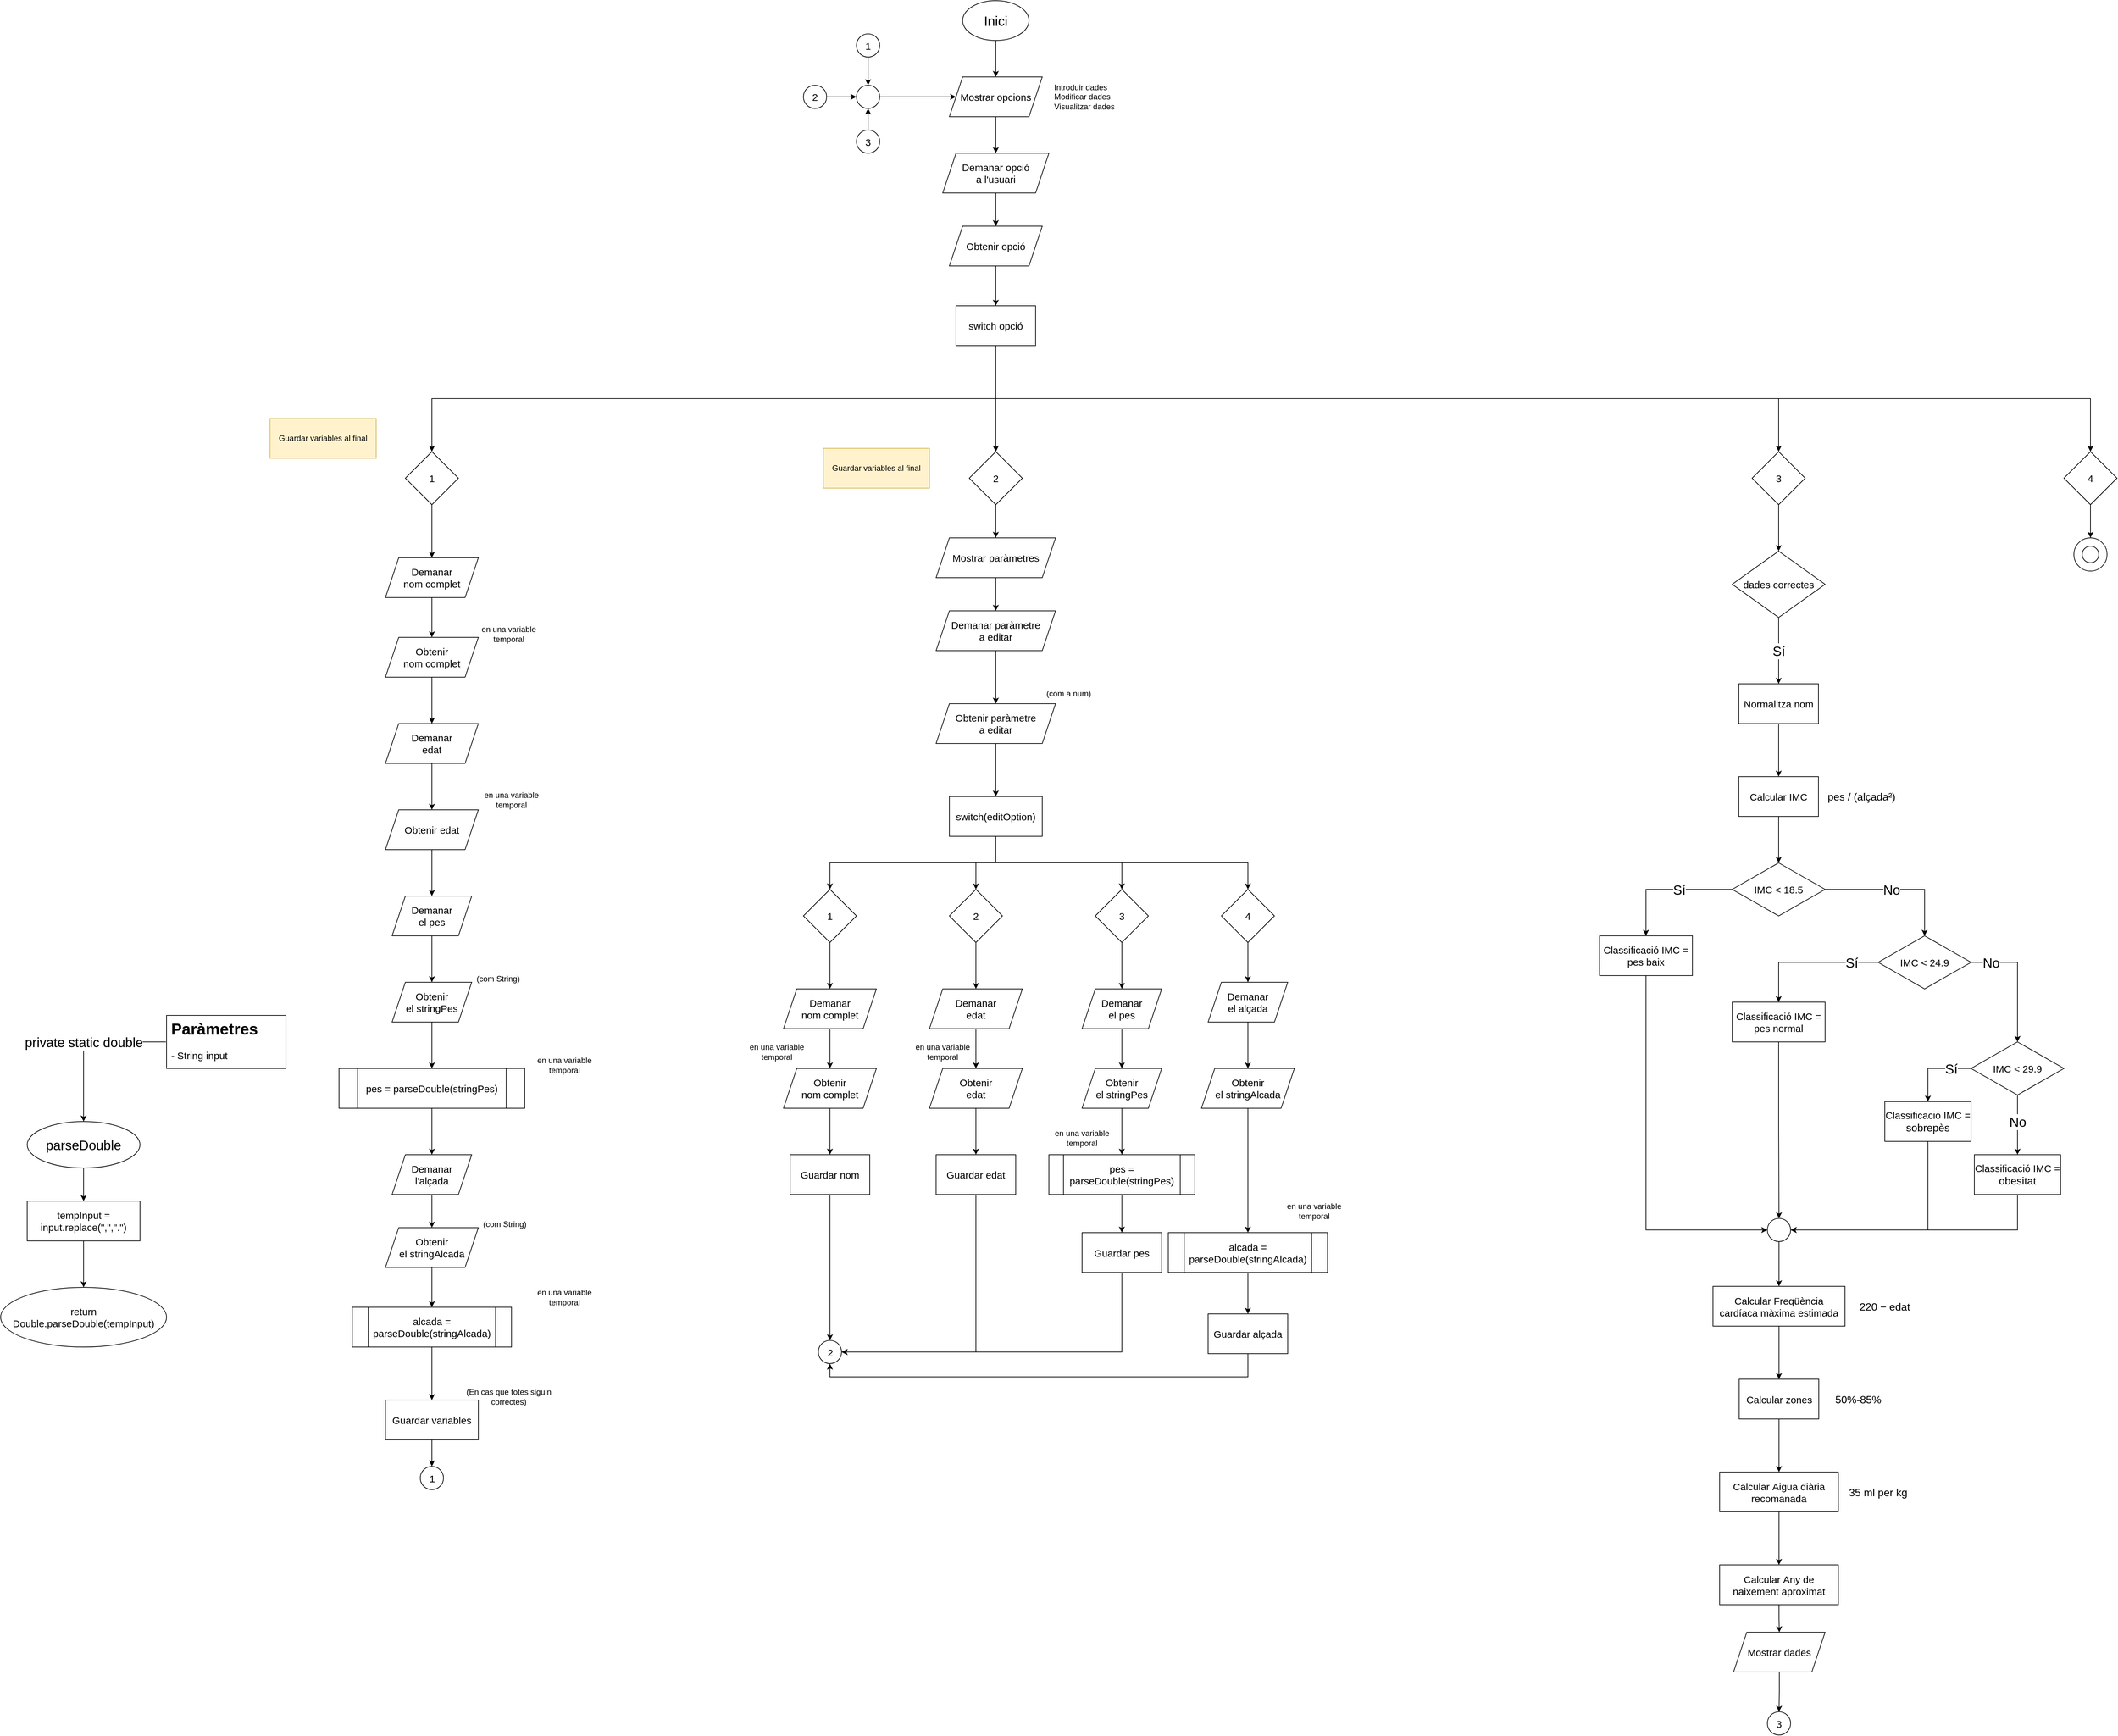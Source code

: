 <mxfile version="28.2.5">
  <diagram name="Página-1" id="ChGli0_ojCFByMeOI_W2">
    <mxGraphModel dx="3089" dy="963" grid="1" gridSize="10" guides="1" tooltips="1" connect="1" arrows="1" fold="1" page="1" pageScale="1" pageWidth="1700" pageHeight="4500" math="0" shadow="0">
      <root>
        <mxCell id="0" />
        <mxCell id="1" parent="0" />
        <mxCell id="CTtB_36OFH4qyZzRMZzt-2" value="Inici" style="ellipse;whiteSpace=wrap;html=1;fontSize=20;strokeColor=default;align=center;verticalAlign=middle;fontFamily=Helvetica;fontColor=default;fillColor=default;rotatable=0;" parent="1" vertex="1">
          <mxGeometry x="800" y="40" width="100" height="60" as="geometry" />
        </mxCell>
        <mxCell id="CTtB_36OFH4qyZzRMZzt-9" style="edgeStyle=orthogonalEdgeStyle;rounded=0;orthogonalLoop=1;jettySize=auto;html=1;entryX=0.5;entryY=0;entryDx=0;entryDy=0;exitX=0.5;exitY=1;exitDx=0;exitDy=0;" parent="1" source="CTtB_36OFH4qyZzRMZzt-2" target="CTtB_36OFH4qyZzRMZzt-85" edge="1">
          <mxGeometry relative="1" as="geometry">
            <mxPoint x="856" y="160" as="targetPoint" />
            <mxPoint x="856" y="100" as="sourcePoint" />
          </mxGeometry>
        </mxCell>
        <mxCell id="CTtB_36OFH4qyZzRMZzt-10" value="&lt;div&gt;Introduir dades&lt;/div&gt;&lt;div&gt;Modificar dades&lt;/div&gt;&lt;div&gt;Visualitzar dades&lt;/div&gt;" style="text;html=1;align=left;verticalAlign=middle;whiteSpace=wrap;rounded=0;" parent="1" vertex="1">
          <mxGeometry x="936" y="170" width="110" height="30" as="geometry" />
        </mxCell>
        <mxCell id="J5M4QTvm8bgTl44gqnY9-4" value="" style="edgeStyle=orthogonalEdgeStyle;rounded=0;orthogonalLoop=1;jettySize=auto;html=1;" edge="1" parent="1" source="CTtB_36OFH4qyZzRMZzt-13" target="CTtB_36OFH4qyZzRMZzt-72">
          <mxGeometry relative="1" as="geometry" />
        </mxCell>
        <mxCell id="CTtB_36OFH4qyZzRMZzt-13" value="Obtenir opció" style="shape=parallelogram;perimeter=parallelogramPerimeter;whiteSpace=wrap;html=1;fixedSize=1;fontSize=15;strokeColor=default;align=center;verticalAlign=middle;fontFamily=Helvetica;fontColor=default;fillColor=default;rotatable=0;" parent="1" vertex="1">
          <mxGeometry x="780" y="380" width="140" height="60" as="geometry" />
        </mxCell>
        <mxCell id="CTtB_36OFH4qyZzRMZzt-14" style="edgeStyle=orthogonalEdgeStyle;rounded=0;orthogonalLoop=1;jettySize=auto;html=1;entryX=0.5;entryY=0;entryDx=0;entryDy=0;exitX=0.5;exitY=1;exitDx=0;exitDy=0;" parent="1" source="CTtB_36OFH4qyZzRMZzt-84" target="CTtB_36OFH4qyZzRMZzt-13" edge="1">
          <mxGeometry relative="1" as="geometry">
            <mxPoint x="856" y="440" as="sourcePoint" />
          </mxGeometry>
        </mxCell>
        <mxCell id="CTtB_36OFH4qyZzRMZzt-78" style="edgeStyle=orthogonalEdgeStyle;rounded=0;orthogonalLoop=1;jettySize=auto;html=1;entryX=0.5;entryY=0;entryDx=0;entryDy=0;exitX=0.5;exitY=1;exitDx=0;exitDy=0;" parent="1" source="CTtB_36OFH4qyZzRMZzt-72" target="CTtB_36OFH4qyZzRMZzt-75" edge="1">
          <mxGeometry relative="1" as="geometry" />
        </mxCell>
        <mxCell id="CTtB_36OFH4qyZzRMZzt-79" style="edgeStyle=orthogonalEdgeStyle;rounded=0;orthogonalLoop=1;jettySize=auto;html=1;entryX=0.5;entryY=0;entryDx=0;entryDy=0;" parent="1" source="CTtB_36OFH4qyZzRMZzt-72" target="CTtB_36OFH4qyZzRMZzt-76" edge="1">
          <mxGeometry relative="1" as="geometry" />
        </mxCell>
        <mxCell id="CTtB_36OFH4qyZzRMZzt-80" style="edgeStyle=orthogonalEdgeStyle;rounded=0;orthogonalLoop=1;jettySize=auto;html=1;entryX=0.5;entryY=0;entryDx=0;entryDy=0;exitX=0.5;exitY=1;exitDx=0;exitDy=0;" parent="1" source="CTtB_36OFH4qyZzRMZzt-72" target="CTtB_36OFH4qyZzRMZzt-77" edge="1">
          <mxGeometry relative="1" as="geometry" />
        </mxCell>
        <mxCell id="J5M4QTvm8bgTl44gqnY9-166" style="edgeStyle=orthogonalEdgeStyle;rounded=0;orthogonalLoop=1;jettySize=auto;html=1;entryX=0.5;entryY=0;entryDx=0;entryDy=0;exitX=0.5;exitY=1;exitDx=0;exitDy=0;" edge="1" parent="1" source="CTtB_36OFH4qyZzRMZzt-72" target="J5M4QTvm8bgTl44gqnY9-165">
          <mxGeometry relative="1" as="geometry" />
        </mxCell>
        <mxCell id="CTtB_36OFH4qyZzRMZzt-72" value="switch opció" style="rounded=0;whiteSpace=wrap;html=1;fontSize=15;strokeColor=default;align=center;verticalAlign=middle;fontFamily=Helvetica;fontColor=default;fillColor=default;rotatable=0;" parent="1" vertex="1">
          <mxGeometry x="790" y="500" width="120" height="60" as="geometry" />
        </mxCell>
        <mxCell id="CTtB_36OFH4qyZzRMZzt-88" style="edgeStyle=orthogonalEdgeStyle;rounded=0;orthogonalLoop=1;jettySize=auto;html=1;entryX=0.5;entryY=0;entryDx=0;entryDy=0;" parent="1" source="CTtB_36OFH4qyZzRMZzt-75" target="CTtB_36OFH4qyZzRMZzt-86" edge="1">
          <mxGeometry relative="1" as="geometry" />
        </mxCell>
        <mxCell id="CTtB_36OFH4qyZzRMZzt-75" value="1" style="rhombus;whiteSpace=wrap;html=1;fontSize=15;strokeColor=default;align=center;verticalAlign=middle;fontFamily=Helvetica;fontColor=default;fillColor=default;rotatable=0;treeMoving=1;" parent="1" vertex="1">
          <mxGeometry x="-40" y="720" width="80" height="80" as="geometry" />
        </mxCell>
        <mxCell id="J5M4QTvm8bgTl44gqnY9-110" value="" style="edgeStyle=orthogonalEdgeStyle;rounded=0;orthogonalLoop=1;jettySize=auto;html=1;" edge="1" parent="1" source="CTtB_36OFH4qyZzRMZzt-77" target="J5M4QTvm8bgTl44gqnY9-109">
          <mxGeometry relative="1" as="geometry" />
        </mxCell>
        <mxCell id="CTtB_36OFH4qyZzRMZzt-77" value="3" style="rhombus;whiteSpace=wrap;html=1;fontSize=15;strokeColor=default;align=center;verticalAlign=middle;fontFamily=Helvetica;fontColor=default;fillColor=default;rotatable=0;" parent="1" vertex="1">
          <mxGeometry x="1990" y="720" width="80" height="80" as="geometry" />
        </mxCell>
        <mxCell id="CTtB_36OFH4qyZzRMZzt-84" value="Demanar opció&lt;div&gt;a l&#39;usuari&lt;/div&gt;" style="shape=parallelogram;perimeter=parallelogramPerimeter;whiteSpace=wrap;html=1;fixedSize=1;fontSize=15;strokeColor=default;align=center;verticalAlign=middle;fontFamily=Helvetica;fontColor=default;fillColor=default;rotatable=0;" parent="1" vertex="1">
          <mxGeometry x="770" y="270" width="160" height="60" as="geometry" />
        </mxCell>
        <mxCell id="J5M4QTvm8bgTl44gqnY9-2" value="" style="edgeStyle=orthogonalEdgeStyle;rounded=0;orthogonalLoop=1;jettySize=auto;html=1;" edge="1" parent="1" source="CTtB_36OFH4qyZzRMZzt-85" target="CTtB_36OFH4qyZzRMZzt-84">
          <mxGeometry relative="1" as="geometry" />
        </mxCell>
        <mxCell id="CTtB_36OFH4qyZzRMZzt-85" value="Mostrar opcions" style="shape=parallelogram;perimeter=parallelogramPerimeter;whiteSpace=wrap;html=1;fixedSize=1;fontSize=15;strokeColor=default;align=center;verticalAlign=middle;fontFamily=Helvetica;fontColor=default;fillColor=default;rotatable=0;" parent="1" vertex="1">
          <mxGeometry x="780" y="155" width="140" height="60" as="geometry" />
        </mxCell>
        <mxCell id="CTtB_36OFH4qyZzRMZzt-89" style="edgeStyle=orthogonalEdgeStyle;rounded=0;orthogonalLoop=1;jettySize=auto;html=1;entryX=0.5;entryY=0;entryDx=0;entryDy=0;" parent="1" source="CTtB_36OFH4qyZzRMZzt-86" target="CTtB_36OFH4qyZzRMZzt-87" edge="1">
          <mxGeometry relative="1" as="geometry" />
        </mxCell>
        <mxCell id="CTtB_36OFH4qyZzRMZzt-86" value="Demanar&lt;div&gt;nom complet&lt;/div&gt;" style="shape=parallelogram;perimeter=parallelogramPerimeter;whiteSpace=wrap;html=1;fixedSize=1;fontSize=15;strokeColor=default;align=center;verticalAlign=middle;fontFamily=Helvetica;fontColor=default;fillColor=default;rotatable=0;" parent="1" vertex="1">
          <mxGeometry x="-70" y="880" width="140" height="60" as="geometry" />
        </mxCell>
        <mxCell id="J5M4QTvm8bgTl44gqnY9-5" value="" style="edgeStyle=orthogonalEdgeStyle;rounded=0;orthogonalLoop=1;jettySize=auto;html=1;" edge="1" parent="1" source="CTtB_36OFH4qyZzRMZzt-87" target="ESJXsWn5YtXmMdmKh7XH-7">
          <mxGeometry relative="1" as="geometry" />
        </mxCell>
        <mxCell id="CTtB_36OFH4qyZzRMZzt-87" value="Obtenir&lt;div&gt;nom complet&lt;/div&gt;" style="shape=parallelogram;perimeter=parallelogramPerimeter;whiteSpace=wrap;html=1;fixedSize=1;fontSize=15;strokeColor=default;align=center;verticalAlign=middle;fontFamily=Helvetica;fontColor=default;fillColor=default;rotatable=0;" parent="1" vertex="1">
          <mxGeometry x="-70" y="1000" width="140" height="60" as="geometry" />
        </mxCell>
        <mxCell id="CTtB_36OFH4qyZzRMZzt-90" value="en una variable temporal" style="text;html=1;align=center;verticalAlign=middle;whiteSpace=wrap;rounded=0;" parent="1" vertex="1">
          <mxGeometry x="66" y="980" width="100" height="30" as="geometry" />
        </mxCell>
        <mxCell id="J5M4QTvm8bgTl44gqnY9-6" value="" style="edgeStyle=orthogonalEdgeStyle;rounded=0;orthogonalLoop=1;jettySize=auto;html=1;" edge="1" parent="1" source="ESJXsWn5YtXmMdmKh7XH-7" target="ESJXsWn5YtXmMdmKh7XH-14">
          <mxGeometry relative="1" as="geometry" />
        </mxCell>
        <mxCell id="ESJXsWn5YtXmMdmKh7XH-7" value="Demanar&lt;div&gt;edat&lt;/div&gt;" style="shape=parallelogram;perimeter=parallelogramPerimeter;whiteSpace=wrap;html=1;fixedSize=1;fontSize=15;strokeColor=default;align=center;verticalAlign=middle;fontFamily=Helvetica;fontColor=default;fillColor=default;rotatable=0;" parent="1" vertex="1">
          <mxGeometry x="-70" y="1130" width="140" height="60" as="geometry" />
        </mxCell>
        <mxCell id="J5M4QTvm8bgTl44gqnY9-7" value="" style="edgeStyle=orthogonalEdgeStyle;rounded=0;orthogonalLoop=1;jettySize=auto;html=1;" edge="1" parent="1" source="ESJXsWn5YtXmMdmKh7XH-14" target="ESJXsWn5YtXmMdmKh7XH-62">
          <mxGeometry relative="1" as="geometry" />
        </mxCell>
        <mxCell id="ESJXsWn5YtXmMdmKh7XH-14" value="Obtenir&amp;nbsp;&lt;span style=&quot;background-color: transparent; color: light-dark(rgb(0, 0, 0), rgb(255, 255, 255));&quot;&gt;edat&lt;/span&gt;" style="shape=parallelogram;perimeter=parallelogramPerimeter;whiteSpace=wrap;html=1;fixedSize=1;fontSize=15;strokeColor=default;align=center;verticalAlign=middle;fontFamily=Helvetica;fontColor=default;fillColor=default;rotatable=0;" parent="1" vertex="1">
          <mxGeometry x="-70" y="1260" width="140" height="60" as="geometry" />
        </mxCell>
        <mxCell id="ESJXsWn5YtXmMdmKh7XH-18" value="en una variable temporal" style="text;html=1;align=center;verticalAlign=middle;whiteSpace=wrap;rounded=0;" parent="1" vertex="1">
          <mxGeometry x="70" y="1230" width="100" height="30" as="geometry" />
        </mxCell>
        <mxCell id="ESJXsWn5YtXmMdmKh7XH-65" style="edgeStyle=orthogonalEdgeStyle;rounded=0;orthogonalLoop=1;jettySize=auto;html=1;entryX=0.5;entryY=0;entryDx=0;entryDy=0;" parent="1" source="ESJXsWn5YtXmMdmKh7XH-62" target="ESJXsWn5YtXmMdmKh7XH-64" edge="1">
          <mxGeometry relative="1" as="geometry" />
        </mxCell>
        <mxCell id="ESJXsWn5YtXmMdmKh7XH-62" value="Demanar&lt;div&gt;el pes&lt;/div&gt;" style="shape=parallelogram;perimeter=parallelogramPerimeter;whiteSpace=wrap;html=1;fixedSize=1;fontSize=15;strokeColor=default;align=center;verticalAlign=middle;fontFamily=Helvetica;fontColor=default;fillColor=default;rotatable=0;" parent="1" vertex="1">
          <mxGeometry x="-60" y="1390" width="120" height="60" as="geometry" />
        </mxCell>
        <mxCell id="J5M4QTvm8bgTl44gqnY9-8" style="edgeStyle=orthogonalEdgeStyle;rounded=0;orthogonalLoop=1;jettySize=auto;html=1;entryX=0.5;entryY=0;entryDx=0;entryDy=0;" edge="1" parent="1" source="ESJXsWn5YtXmMdmKh7XH-64" target="JuzwmM8ZdUr0N1HtxQo--14">
          <mxGeometry relative="1" as="geometry" />
        </mxCell>
        <mxCell id="ESJXsWn5YtXmMdmKh7XH-64" value="Obtenir&lt;div&gt;el stringPes&lt;/div&gt;" style="shape=parallelogram;perimeter=parallelogramPerimeter;whiteSpace=wrap;html=1;fixedSize=1;fontSize=15;strokeColor=default;align=center;verticalAlign=middle;fontFamily=Helvetica;fontColor=default;fillColor=default;rotatable=0;" parent="1" vertex="1">
          <mxGeometry x="-60" y="1520" width="120" height="60" as="geometry" />
        </mxCell>
        <mxCell id="JuzwmM8ZdUr0N1HtxQo--6" value="" style="edgeStyle=orthogonalEdgeStyle;rounded=0;orthogonalLoop=1;jettySize=auto;html=1;" parent="1" source="JuzwmM8ZdUr0N1HtxQo--1" target="JuzwmM8ZdUr0N1HtxQo--5" edge="1">
          <mxGeometry relative="1" as="geometry" />
        </mxCell>
        <mxCell id="JuzwmM8ZdUr0N1HtxQo--1" value="parseDouble" style="ellipse;whiteSpace=wrap;html=1;fontSize=20;strokeColor=default;align=center;verticalAlign=middle;fontFamily=Helvetica;fontColor=default;fillColor=default;rotatable=0;" parent="1" vertex="1">
          <mxGeometry x="-610" y="1730" width="170" height="70" as="geometry" />
        </mxCell>
        <mxCell id="JuzwmM8ZdUr0N1HtxQo--3" style="edgeStyle=orthogonalEdgeStyle;rounded=0;orthogonalLoop=1;jettySize=auto;html=1;exitX=0;exitY=0.5;exitDx=0;exitDy=0;entryX=0.5;entryY=0;entryDx=0;entryDy=0;" parent="1" source="JuzwmM8ZdUr0N1HtxQo--2" target="JuzwmM8ZdUr0N1HtxQo--1" edge="1">
          <mxGeometry relative="1" as="geometry" />
        </mxCell>
        <mxCell id="JuzwmM8ZdUr0N1HtxQo--4" value="&lt;font style=&quot;font-size: 20px;&quot;&gt;private static double&lt;/font&gt;" style="edgeLabel;html=1;align=center;verticalAlign=middle;resizable=0;points=[];fontSize=15;" parent="JuzwmM8ZdUr0N1HtxQo--3" vertex="1" connectable="0">
          <mxGeometry x="0.06" y="-5" relative="1" as="geometry">
            <mxPoint x="5" y="-6" as="offset" />
          </mxGeometry>
        </mxCell>
        <mxCell id="JuzwmM8ZdUr0N1HtxQo--2" value="&lt;h1 style=&quot;margin-top: 0px;&quot;&gt;Paràmetres&lt;/h1&gt;&lt;p&gt;&lt;font style=&quot;font-size: 15px;&quot;&gt;- String input&lt;/font&gt;&lt;/p&gt;" style="text;html=1;whiteSpace=wrap;overflow=hidden;rounded=0;strokeColor=default;perimeterSpacing=1;connectable=1;allowArrows=0;rotatable=0;spacingLeft=5;treeFolding=0;treeMoving=1;" parent="1" vertex="1">
          <mxGeometry x="-400" y="1570" width="180" height="80" as="geometry" />
        </mxCell>
        <mxCell id="JuzwmM8ZdUr0N1HtxQo--9" style="edgeStyle=orthogonalEdgeStyle;rounded=0;orthogonalLoop=1;jettySize=auto;html=1;entryX=0.5;entryY=0;entryDx=0;entryDy=0;" parent="1" source="JuzwmM8ZdUr0N1HtxQo--5" target="JuzwmM8ZdUr0N1HtxQo--7" edge="1">
          <mxGeometry relative="1" as="geometry" />
        </mxCell>
        <mxCell id="JuzwmM8ZdUr0N1HtxQo--5" value="tempInput =&lt;div&gt;input.replace(&quot;,&quot;,&quot;.&quot;)&lt;/div&gt;" style="whiteSpace=wrap;html=1;fontSize=15;" parent="1" vertex="1">
          <mxGeometry x="-610" y="1850" width="170" height="60" as="geometry" />
        </mxCell>
        <mxCell id="JuzwmM8ZdUr0N1HtxQo--7" value="return&lt;br&gt;Double.parseDouble(tempInput)" style="ellipse;whiteSpace=wrap;html=1;fontSize=15;strokeColor=default;align=center;verticalAlign=middle;fontFamily=Helvetica;fontColor=default;fillColor=default;rotatable=0;" parent="1" vertex="1">
          <mxGeometry x="-650" y="1980" width="250" height="90" as="geometry" />
        </mxCell>
        <mxCell id="J5M4QTvm8bgTl44gqnY9-13" value="" style="edgeStyle=orthogonalEdgeStyle;rounded=0;orthogonalLoop=1;jettySize=auto;html=1;" edge="1" parent="1" source="JuzwmM8ZdUr0N1HtxQo--14" target="J5M4QTvm8bgTl44gqnY9-12">
          <mxGeometry relative="1" as="geometry" />
        </mxCell>
        <mxCell id="JuzwmM8ZdUr0N1HtxQo--14" value="pes = parseDouble(stringPes)" style="shape=process;whiteSpace=wrap;html=1;backgroundOutline=1;fontSize=15;strokeColor=default;align=center;verticalAlign=middle;fontFamily=Helvetica;fontColor=default;fillColor=default;rotatable=0;" parent="1" vertex="1">
          <mxGeometry x="-140" y="1650" width="280" height="60" as="geometry" />
        </mxCell>
        <mxCell id="JuzwmM8ZdUr0N1HtxQo--15" value="(com String)" style="text;html=1;align=center;verticalAlign=middle;whiteSpace=wrap;rounded=0;" parent="1" vertex="1">
          <mxGeometry x="50" y="1500" width="100" height="30" as="geometry" />
        </mxCell>
        <mxCell id="GkUANm5dVDNVnJQRdYjJ-4" value="Guardar variables al final" style="text;html=1;align=center;verticalAlign=middle;whiteSpace=wrap;rounded=0;fillColor=#fff2cc;strokeColor=#d6b656;" parent="1" vertex="1">
          <mxGeometry x="-244" y="670" width="160" height="60" as="geometry" />
        </mxCell>
        <mxCell id="J5M4QTvm8bgTl44gqnY9-9" value="en una variable temporal" style="text;html=1;align=center;verticalAlign=middle;whiteSpace=wrap;rounded=0;" vertex="1" parent="1">
          <mxGeometry x="150" y="1630" width="100" height="30" as="geometry" />
        </mxCell>
        <mxCell id="J5M4QTvm8bgTl44gqnY9-11" value="" style="edgeStyle=orthogonalEdgeStyle;rounded=0;orthogonalLoop=1;jettySize=auto;html=1;entryX=0.5;entryY=0;entryDx=0;entryDy=0;exitX=0.5;exitY=1;exitDx=0;exitDy=0;" edge="1" parent="1" source="CTtB_36OFH4qyZzRMZzt-72" target="CTtB_36OFH4qyZzRMZzt-76">
          <mxGeometry relative="1" as="geometry">
            <mxPoint x="856" y="560" as="sourcePoint" />
            <mxPoint x="2556" y="1630" as="targetPoint" />
          </mxGeometry>
        </mxCell>
        <mxCell id="J5M4QTvm8bgTl44gqnY9-33" value="" style="edgeStyle=orthogonalEdgeStyle;rounded=0;orthogonalLoop=1;jettySize=auto;html=1;" edge="1" parent="1" source="CTtB_36OFH4qyZzRMZzt-76" target="J5M4QTvm8bgTl44gqnY9-32">
          <mxGeometry relative="1" as="geometry" />
        </mxCell>
        <mxCell id="CTtB_36OFH4qyZzRMZzt-76" value="2" style="rhombus;whiteSpace=wrap;html=1;fontSize=15;strokeColor=default;align=center;verticalAlign=middle;fontFamily=Helvetica;fontColor=default;fillColor=default;rotatable=0;" parent="1" vertex="1">
          <mxGeometry x="810" y="720" width="80" height="80" as="geometry" />
        </mxCell>
        <mxCell id="J5M4QTvm8bgTl44gqnY9-15" value="" style="edgeStyle=orthogonalEdgeStyle;rounded=0;orthogonalLoop=1;jettySize=auto;html=1;" edge="1" parent="1" source="J5M4QTvm8bgTl44gqnY9-12" target="J5M4QTvm8bgTl44gqnY9-14">
          <mxGeometry relative="1" as="geometry" />
        </mxCell>
        <mxCell id="J5M4QTvm8bgTl44gqnY9-12" value="Demanar&lt;div&gt;l&#39;alçada&lt;/div&gt;" style="shape=parallelogram;perimeter=parallelogramPerimeter;whiteSpace=wrap;html=1;fixedSize=1;fontSize=15;strokeColor=default;align=center;verticalAlign=middle;fontFamily=Helvetica;fontColor=default;fillColor=default;rotatable=0;" vertex="1" parent="1">
          <mxGeometry x="-60" y="1780" width="120" height="60" as="geometry" />
        </mxCell>
        <mxCell id="J5M4QTvm8bgTl44gqnY9-18" style="edgeStyle=orthogonalEdgeStyle;rounded=0;orthogonalLoop=1;jettySize=auto;html=1;entryX=0.5;entryY=0;entryDx=0;entryDy=0;" edge="1" parent="1" source="J5M4QTvm8bgTl44gqnY9-14" target="J5M4QTvm8bgTl44gqnY9-17">
          <mxGeometry relative="1" as="geometry" />
        </mxCell>
        <mxCell id="J5M4QTvm8bgTl44gqnY9-14" value="Obtenir&lt;div&gt;el stringAlcada&lt;/div&gt;" style="shape=parallelogram;perimeter=parallelogramPerimeter;whiteSpace=wrap;html=1;fixedSize=1;fontSize=15;strokeColor=default;align=center;verticalAlign=middle;fontFamily=Helvetica;fontColor=default;fillColor=default;rotatable=0;" vertex="1" parent="1">
          <mxGeometry x="-70" y="1890" width="140" height="60" as="geometry" />
        </mxCell>
        <mxCell id="J5M4QTvm8bgTl44gqnY9-16" value="(com String)" style="text;html=1;align=center;verticalAlign=middle;whiteSpace=wrap;rounded=0;" vertex="1" parent="1">
          <mxGeometry x="60" y="1870" width="100" height="30" as="geometry" />
        </mxCell>
        <mxCell id="J5M4QTvm8bgTl44gqnY9-21" value="" style="edgeStyle=orthogonalEdgeStyle;rounded=0;orthogonalLoop=1;jettySize=auto;html=1;" edge="1" parent="1" source="J5M4QTvm8bgTl44gqnY9-17" target="J5M4QTvm8bgTl44gqnY9-20">
          <mxGeometry relative="1" as="geometry" />
        </mxCell>
        <mxCell id="J5M4QTvm8bgTl44gqnY9-17" value="alcada = parseDouble(stringAlcada)" style="shape=process;whiteSpace=wrap;html=1;backgroundOutline=1;fontSize=15;strokeColor=default;align=center;verticalAlign=middle;fontFamily=Helvetica;fontColor=default;fillColor=default;rotatable=0;" vertex="1" parent="1">
          <mxGeometry x="-120" y="2010" width="240" height="60" as="geometry" />
        </mxCell>
        <mxCell id="J5M4QTvm8bgTl44gqnY9-19" value="en una variable temporal" style="text;html=1;align=center;verticalAlign=middle;whiteSpace=wrap;rounded=0;" vertex="1" parent="1">
          <mxGeometry x="150" y="1980" width="100" height="30" as="geometry" />
        </mxCell>
        <mxCell id="J5M4QTvm8bgTl44gqnY9-24" style="edgeStyle=orthogonalEdgeStyle;rounded=0;orthogonalLoop=1;jettySize=auto;html=1;entryX=0.5;entryY=0;entryDx=0;entryDy=0;" edge="1" parent="1" source="J5M4QTvm8bgTl44gqnY9-20" target="J5M4QTvm8bgTl44gqnY9-23">
          <mxGeometry relative="1" as="geometry" />
        </mxCell>
        <mxCell id="J5M4QTvm8bgTl44gqnY9-20" value="Guardar variables" style="whiteSpace=wrap;html=1;fontSize=15;" vertex="1" parent="1">
          <mxGeometry x="-70" y="2150" width="140" height="60" as="geometry" />
        </mxCell>
        <mxCell id="J5M4QTvm8bgTl44gqnY9-22" value="(En cas que totes siguin correctes)" style="text;html=1;align=center;verticalAlign=middle;whiteSpace=wrap;rounded=0;" vertex="1" parent="1">
          <mxGeometry x="46" y="2130" width="140" height="30" as="geometry" />
        </mxCell>
        <mxCell id="J5M4QTvm8bgTl44gqnY9-23" value="1" style="ellipse;whiteSpace=wrap;html=1;aspect=fixed;fontSize=15;strokeColor=default;align=center;verticalAlign=middle;fontFamily=Helvetica;fontColor=default;fillColor=default;rotatable=0;" vertex="1" parent="1">
          <mxGeometry x="-17.5" y="2250" width="35" height="35" as="geometry" />
        </mxCell>
        <mxCell id="J5M4QTvm8bgTl44gqnY9-27" style="edgeStyle=orthogonalEdgeStyle;rounded=0;orthogonalLoop=1;jettySize=auto;html=1;entryX=0.5;entryY=0;entryDx=0;entryDy=0;" edge="1" parent="1" source="J5M4QTvm8bgTl44gqnY9-25" target="J5M4QTvm8bgTl44gqnY9-26">
          <mxGeometry relative="1" as="geometry" />
        </mxCell>
        <mxCell id="J5M4QTvm8bgTl44gqnY9-25" value="1" style="ellipse;whiteSpace=wrap;html=1;aspect=fixed;fontSize=15;strokeColor=default;align=center;verticalAlign=middle;fontFamily=Helvetica;fontColor=default;fillColor=default;rotatable=0;" vertex="1" parent="1">
          <mxGeometry x="640" y="90" width="35" height="35" as="geometry" />
        </mxCell>
        <mxCell id="J5M4QTvm8bgTl44gqnY9-28" value="" style="edgeStyle=orthogonalEdgeStyle;rounded=0;orthogonalLoop=1;jettySize=auto;html=1;" edge="1" parent="1" source="J5M4QTvm8bgTl44gqnY9-26" target="CTtB_36OFH4qyZzRMZzt-85">
          <mxGeometry relative="1" as="geometry" />
        </mxCell>
        <mxCell id="J5M4QTvm8bgTl44gqnY9-26" value="" style="ellipse;whiteSpace=wrap;html=1;aspect=fixed;fontSize=15;strokeColor=default;align=center;verticalAlign=middle;fontFamily=Helvetica;fontColor=default;fillColor=default;rotatable=0;" vertex="1" parent="1">
          <mxGeometry x="640" y="167.5" width="35" height="35" as="geometry" />
        </mxCell>
        <mxCell id="J5M4QTvm8bgTl44gqnY9-35" value="" style="edgeStyle=orthogonalEdgeStyle;rounded=0;orthogonalLoop=1;jettySize=auto;html=1;" edge="1" parent="1" source="J5M4QTvm8bgTl44gqnY9-32" target="J5M4QTvm8bgTl44gqnY9-34">
          <mxGeometry relative="1" as="geometry" />
        </mxCell>
        <mxCell id="J5M4QTvm8bgTl44gqnY9-32" value="Mostrar&amp;nbsp;paràmetres" style="shape=parallelogram;perimeter=parallelogramPerimeter;whiteSpace=wrap;html=1;fixedSize=1;fontSize=15;strokeColor=default;align=center;verticalAlign=middle;fontFamily=Helvetica;fontColor=default;fillColor=default;rotatable=0;" vertex="1" parent="1">
          <mxGeometry x="760" y="850" width="180" height="60" as="geometry" />
        </mxCell>
        <mxCell id="J5M4QTvm8bgTl44gqnY9-37" value="" style="edgeStyle=orthogonalEdgeStyle;rounded=0;orthogonalLoop=1;jettySize=auto;html=1;" edge="1" parent="1" source="J5M4QTvm8bgTl44gqnY9-34" target="J5M4QTvm8bgTl44gqnY9-36">
          <mxGeometry relative="1" as="geometry" />
        </mxCell>
        <mxCell id="J5M4QTvm8bgTl44gqnY9-34" value="Demanar paràmetre&lt;div&gt;a editar&lt;/div&gt;" style="shape=parallelogram;perimeter=parallelogramPerimeter;whiteSpace=wrap;html=1;fixedSize=1;fontSize=15;strokeColor=default;align=center;verticalAlign=middle;fontFamily=Helvetica;fontColor=default;fillColor=default;rotatable=0;" vertex="1" parent="1">
          <mxGeometry x="760" y="960" width="180" height="60" as="geometry" />
        </mxCell>
        <mxCell id="J5M4QTvm8bgTl44gqnY9-42" value="" style="edgeStyle=orthogonalEdgeStyle;rounded=0;orthogonalLoop=1;jettySize=auto;html=1;" edge="1" parent="1" source="J5M4QTvm8bgTl44gqnY9-36" target="J5M4QTvm8bgTl44gqnY9-41">
          <mxGeometry relative="1" as="geometry" />
        </mxCell>
        <mxCell id="J5M4QTvm8bgTl44gqnY9-36" value="Obtenir paràmetre&lt;div&gt;a editar&lt;/div&gt;" style="shape=parallelogram;perimeter=parallelogramPerimeter;whiteSpace=wrap;html=1;fixedSize=1;fontSize=15;strokeColor=default;align=center;verticalAlign=middle;fontFamily=Helvetica;fontColor=default;fillColor=default;rotatable=0;" vertex="1" parent="1">
          <mxGeometry x="760" y="1100" width="180" height="60" as="geometry" />
        </mxCell>
        <mxCell id="J5M4QTvm8bgTl44gqnY9-38" value="(com a num)" style="text;html=1;align=center;verticalAlign=middle;whiteSpace=wrap;rounded=0;" vertex="1" parent="1">
          <mxGeometry x="920" y="1070" width="80" height="30" as="geometry" />
        </mxCell>
        <mxCell id="J5M4QTvm8bgTl44gqnY9-58" value="" style="edgeStyle=orthogonalEdgeStyle;rounded=0;orthogonalLoop=1;jettySize=auto;html=1;" edge="1" parent="1" source="J5M4QTvm8bgTl44gqnY9-41" target="J5M4QTvm8bgTl44gqnY9-53">
          <mxGeometry relative="1" as="geometry" />
        </mxCell>
        <mxCell id="J5M4QTvm8bgTl44gqnY9-59" style="edgeStyle=orthogonalEdgeStyle;rounded=0;orthogonalLoop=1;jettySize=auto;html=1;entryX=0.5;entryY=0;entryDx=0;entryDy=0;exitX=0.5;exitY=1;exitDx=0;exitDy=0;" edge="1" parent="1" source="J5M4QTvm8bgTl44gqnY9-41" target="J5M4QTvm8bgTl44gqnY9-51">
          <mxGeometry relative="1" as="geometry" />
        </mxCell>
        <mxCell id="J5M4QTvm8bgTl44gqnY9-61" style="edgeStyle=orthogonalEdgeStyle;rounded=0;orthogonalLoop=1;jettySize=auto;html=1;entryX=0.5;entryY=0;entryDx=0;entryDy=0;exitX=0.5;exitY=1;exitDx=0;exitDy=0;" edge="1" parent="1" source="J5M4QTvm8bgTl44gqnY9-41" target="J5M4QTvm8bgTl44gqnY9-56">
          <mxGeometry relative="1" as="geometry" />
        </mxCell>
        <mxCell id="J5M4QTvm8bgTl44gqnY9-62" style="edgeStyle=orthogonalEdgeStyle;rounded=0;orthogonalLoop=1;jettySize=auto;html=1;entryX=0.5;entryY=0;entryDx=0;entryDy=0;exitX=0.5;exitY=1;exitDx=0;exitDy=0;" edge="1" parent="1" source="J5M4QTvm8bgTl44gqnY9-41" target="J5M4QTvm8bgTl44gqnY9-57">
          <mxGeometry relative="1" as="geometry" />
        </mxCell>
        <mxCell id="J5M4QTvm8bgTl44gqnY9-41" value="switch(editOption)" style="whiteSpace=wrap;html=1;fontSize=15;" vertex="1" parent="1">
          <mxGeometry x="780" y="1240" width="140" height="60" as="geometry" />
        </mxCell>
        <mxCell id="J5M4QTvm8bgTl44gqnY9-69" value="" style="edgeStyle=orthogonalEdgeStyle;rounded=0;orthogonalLoop=1;jettySize=auto;html=1;" edge="1" parent="1" source="J5M4QTvm8bgTl44gqnY9-51" target="J5M4QTvm8bgTl44gqnY9-67">
          <mxGeometry relative="1" as="geometry" />
        </mxCell>
        <mxCell id="J5M4QTvm8bgTl44gqnY9-51" value="1" style="rhombus;whiteSpace=wrap;html=1;fontSize=15;" vertex="1" parent="1">
          <mxGeometry x="560" y="1380" width="80" height="80" as="geometry" />
        </mxCell>
        <mxCell id="J5M4QTvm8bgTl44gqnY9-78" value="" style="edgeStyle=orthogonalEdgeStyle;rounded=0;orthogonalLoop=1;jettySize=auto;html=1;" edge="1" parent="1" source="J5M4QTvm8bgTl44gqnY9-53" target="J5M4QTvm8bgTl44gqnY9-74">
          <mxGeometry relative="1" as="geometry" />
        </mxCell>
        <mxCell id="J5M4QTvm8bgTl44gqnY9-53" value="2" style="rhombus;whiteSpace=wrap;html=1;fontSize=15;" vertex="1" parent="1">
          <mxGeometry x="780" y="1380" width="80" height="80" as="geometry" />
        </mxCell>
        <mxCell id="J5M4QTvm8bgTl44gqnY9-89" value="" style="edgeStyle=orthogonalEdgeStyle;rounded=0;orthogonalLoop=1;jettySize=auto;html=1;" edge="1" parent="1" source="J5M4QTvm8bgTl44gqnY9-56" target="J5M4QTvm8bgTl44gqnY9-81">
          <mxGeometry relative="1" as="geometry" />
        </mxCell>
        <mxCell id="J5M4QTvm8bgTl44gqnY9-56" value="3" style="rhombus;whiteSpace=wrap;html=1;fontSize=15;" vertex="1" parent="1">
          <mxGeometry x="1000" y="1380" width="80" height="80" as="geometry" />
        </mxCell>
        <mxCell id="J5M4QTvm8bgTl44gqnY9-101" value="" style="edgeStyle=orthogonalEdgeStyle;rounded=0;orthogonalLoop=1;jettySize=auto;html=1;" edge="1" parent="1" source="J5M4QTvm8bgTl44gqnY9-57" target="J5M4QTvm8bgTl44gqnY9-99">
          <mxGeometry relative="1" as="geometry" />
        </mxCell>
        <mxCell id="J5M4QTvm8bgTl44gqnY9-57" value="4" style="rhombus;whiteSpace=wrap;html=1;fontSize=15;" vertex="1" parent="1">
          <mxGeometry x="1190" y="1380" width="80" height="80" as="geometry" />
        </mxCell>
        <mxCell id="J5M4QTvm8bgTl44gqnY9-63" value="2" style="ellipse;whiteSpace=wrap;html=1;aspect=fixed;fontSize=15;strokeColor=default;align=center;verticalAlign=middle;fontFamily=Helvetica;fontColor=default;fillColor=default;rotatable=0;" vertex="1" parent="1">
          <mxGeometry x="582.5" y="2060" width="35" height="35" as="geometry" />
        </mxCell>
        <mxCell id="J5M4QTvm8bgTl44gqnY9-66" value="Guardar variables al final" style="text;html=1;align=center;verticalAlign=middle;whiteSpace=wrap;rounded=0;fillColor=#fff2cc;strokeColor=#d6b656;" vertex="1" parent="1">
          <mxGeometry x="590" y="715" width="160" height="60" as="geometry" />
        </mxCell>
        <mxCell id="J5M4QTvm8bgTl44gqnY9-70" value="" style="edgeStyle=orthogonalEdgeStyle;rounded=0;orthogonalLoop=1;jettySize=auto;html=1;" edge="1" parent="1" source="J5M4QTvm8bgTl44gqnY9-67" target="J5M4QTvm8bgTl44gqnY9-68">
          <mxGeometry relative="1" as="geometry" />
        </mxCell>
        <mxCell id="J5M4QTvm8bgTl44gqnY9-67" value="Demanar&lt;div&gt;nom complet&lt;/div&gt;" style="shape=parallelogram;perimeter=parallelogramPerimeter;whiteSpace=wrap;html=1;fixedSize=1;fontSize=15;strokeColor=default;align=center;verticalAlign=middle;fontFamily=Helvetica;fontColor=default;fillColor=default;rotatable=0;" vertex="1" parent="1">
          <mxGeometry x="530" y="1530" width="140" height="60" as="geometry" />
        </mxCell>
        <mxCell id="J5M4QTvm8bgTl44gqnY9-72" value="" style="edgeStyle=orthogonalEdgeStyle;rounded=0;orthogonalLoop=1;jettySize=auto;html=1;" edge="1" parent="1" source="J5M4QTvm8bgTl44gqnY9-68" target="J5M4QTvm8bgTl44gqnY9-71">
          <mxGeometry relative="1" as="geometry" />
        </mxCell>
        <mxCell id="J5M4QTvm8bgTl44gqnY9-68" value="Obtenir&lt;div&gt;nom complet&lt;/div&gt;" style="shape=parallelogram;perimeter=parallelogramPerimeter;whiteSpace=wrap;html=1;fixedSize=1;fontSize=15;strokeColor=default;align=center;verticalAlign=middle;fontFamily=Helvetica;fontColor=default;fillColor=default;rotatable=0;" vertex="1" parent="1">
          <mxGeometry x="530" y="1650" width="140" height="60" as="geometry" />
        </mxCell>
        <mxCell id="J5M4QTvm8bgTl44gqnY9-105" style="edgeStyle=orthogonalEdgeStyle;rounded=0;orthogonalLoop=1;jettySize=auto;html=1;entryX=0.5;entryY=0;entryDx=0;entryDy=0;" edge="1" parent="1" source="J5M4QTvm8bgTl44gqnY9-71" target="J5M4QTvm8bgTl44gqnY9-63">
          <mxGeometry relative="1" as="geometry" />
        </mxCell>
        <mxCell id="J5M4QTvm8bgTl44gqnY9-71" value="Guardar nom" style="whiteSpace=wrap;html=1;fontSize=15;" vertex="1" parent="1">
          <mxGeometry x="540" y="1780" width="120" height="60" as="geometry" />
        </mxCell>
        <mxCell id="J5M4QTvm8bgTl44gqnY9-73" value="" style="edgeStyle=orthogonalEdgeStyle;rounded=0;orthogonalLoop=1;jettySize=auto;html=1;" edge="1" parent="1" source="J5M4QTvm8bgTl44gqnY9-74" target="J5M4QTvm8bgTl44gqnY9-76">
          <mxGeometry relative="1" as="geometry" />
        </mxCell>
        <mxCell id="J5M4QTvm8bgTl44gqnY9-74" value="Demanar&lt;div&gt;edat&lt;/div&gt;" style="shape=parallelogram;perimeter=parallelogramPerimeter;whiteSpace=wrap;html=1;fixedSize=1;fontSize=15;strokeColor=default;align=center;verticalAlign=middle;fontFamily=Helvetica;fontColor=default;fillColor=default;rotatable=0;" vertex="1" parent="1">
          <mxGeometry x="750" y="1530" width="140" height="60" as="geometry" />
        </mxCell>
        <mxCell id="J5M4QTvm8bgTl44gqnY9-75" value="" style="edgeStyle=orthogonalEdgeStyle;rounded=0;orthogonalLoop=1;jettySize=auto;html=1;" edge="1" parent="1" source="J5M4QTvm8bgTl44gqnY9-76" target="J5M4QTvm8bgTl44gqnY9-77">
          <mxGeometry relative="1" as="geometry" />
        </mxCell>
        <mxCell id="J5M4QTvm8bgTl44gqnY9-76" value="Obtenir&lt;div&gt;edat&lt;/div&gt;" style="shape=parallelogram;perimeter=parallelogramPerimeter;whiteSpace=wrap;html=1;fixedSize=1;fontSize=15;strokeColor=default;align=center;verticalAlign=middle;fontFamily=Helvetica;fontColor=default;fillColor=default;rotatable=0;" vertex="1" parent="1">
          <mxGeometry x="750" y="1650" width="140" height="60" as="geometry" />
        </mxCell>
        <mxCell id="J5M4QTvm8bgTl44gqnY9-104" style="edgeStyle=orthogonalEdgeStyle;rounded=0;orthogonalLoop=1;jettySize=auto;html=1;entryX=1;entryY=0.5;entryDx=0;entryDy=0;exitX=0.5;exitY=1;exitDx=0;exitDy=0;" edge="1" parent="1" source="J5M4QTvm8bgTl44gqnY9-77" target="J5M4QTvm8bgTl44gqnY9-63">
          <mxGeometry relative="1" as="geometry" />
        </mxCell>
        <mxCell id="J5M4QTvm8bgTl44gqnY9-77" value="Guardar edat" style="whiteSpace=wrap;html=1;fontSize=15;" vertex="1" parent="1">
          <mxGeometry x="760" y="1780" width="120" height="60" as="geometry" />
        </mxCell>
        <mxCell id="J5M4QTvm8bgTl44gqnY9-79" value="en una variable temporal" style="text;html=1;align=center;verticalAlign=middle;whiteSpace=wrap;rounded=0;" vertex="1" parent="1">
          <mxGeometry x="470" y="1610" width="100" height="30" as="geometry" />
        </mxCell>
        <mxCell id="J5M4QTvm8bgTl44gqnY9-80" value="en una variable temporal" style="text;html=1;align=center;verticalAlign=middle;whiteSpace=wrap;rounded=0;" vertex="1" parent="1">
          <mxGeometry x="720" y="1610" width="100" height="30" as="geometry" />
        </mxCell>
        <mxCell id="J5M4QTvm8bgTl44gqnY9-90" value="" style="edgeStyle=orthogonalEdgeStyle;rounded=0;orthogonalLoop=1;jettySize=auto;html=1;" edge="1" parent="1" source="J5M4QTvm8bgTl44gqnY9-81" target="J5M4QTvm8bgTl44gqnY9-82">
          <mxGeometry relative="1" as="geometry" />
        </mxCell>
        <mxCell id="J5M4QTvm8bgTl44gqnY9-81" value="Demanar&lt;div&gt;el pes&lt;/div&gt;" style="shape=parallelogram;perimeter=parallelogramPerimeter;whiteSpace=wrap;html=1;fixedSize=1;fontSize=15;strokeColor=default;align=center;verticalAlign=middle;fontFamily=Helvetica;fontColor=default;fillColor=default;rotatable=0;" vertex="1" parent="1">
          <mxGeometry x="980" y="1530" width="120" height="60" as="geometry" />
        </mxCell>
        <mxCell id="J5M4QTvm8bgTl44gqnY9-85" value="" style="edgeStyle=orthogonalEdgeStyle;rounded=0;orthogonalLoop=1;jettySize=auto;html=1;" edge="1" parent="1" source="J5M4QTvm8bgTl44gqnY9-82" target="J5M4QTvm8bgTl44gqnY9-83">
          <mxGeometry relative="1" as="geometry" />
        </mxCell>
        <mxCell id="J5M4QTvm8bgTl44gqnY9-82" value="Obtenir&lt;div&gt;el stringPes&lt;/div&gt;" style="shape=parallelogram;perimeter=parallelogramPerimeter;whiteSpace=wrap;html=1;fixedSize=1;fontSize=15;strokeColor=default;align=center;verticalAlign=middle;fontFamily=Helvetica;fontColor=default;fillColor=default;rotatable=0;" vertex="1" parent="1">
          <mxGeometry x="980" y="1650" width="120" height="60" as="geometry" />
        </mxCell>
        <mxCell id="J5M4QTvm8bgTl44gqnY9-88" value="" style="edgeStyle=orthogonalEdgeStyle;rounded=0;orthogonalLoop=1;jettySize=auto;html=1;" edge="1" parent="1" source="J5M4QTvm8bgTl44gqnY9-83" target="J5M4QTvm8bgTl44gqnY9-87">
          <mxGeometry relative="1" as="geometry" />
        </mxCell>
        <mxCell id="J5M4QTvm8bgTl44gqnY9-83" value="pes =&lt;div&gt;parseDouble(stringPes)&lt;/div&gt;" style="shape=process;whiteSpace=wrap;html=1;backgroundOutline=1;fontSize=15;strokeColor=default;align=center;verticalAlign=middle;fontFamily=Helvetica;fontColor=default;fillColor=default;rotatable=0;" vertex="1" parent="1">
          <mxGeometry x="930" y="1780" width="220" height="60" as="geometry" />
        </mxCell>
        <mxCell id="J5M4QTvm8bgTl44gqnY9-84" style="edgeStyle=orthogonalEdgeStyle;rounded=0;orthogonalLoop=1;jettySize=auto;html=1;exitX=0.5;exitY=1;exitDx=0;exitDy=0;" edge="1" parent="1" source="J5M4QTvm8bgTl44gqnY9-83" target="J5M4QTvm8bgTl44gqnY9-83">
          <mxGeometry relative="1" as="geometry" />
        </mxCell>
        <mxCell id="J5M4QTvm8bgTl44gqnY9-86" value="en una variable temporal" style="text;html=1;align=center;verticalAlign=middle;whiteSpace=wrap;rounded=0;" vertex="1" parent="1">
          <mxGeometry x="930" y="1740" width="100" height="30" as="geometry" />
        </mxCell>
        <mxCell id="J5M4QTvm8bgTl44gqnY9-103" style="edgeStyle=orthogonalEdgeStyle;rounded=0;orthogonalLoop=1;jettySize=auto;html=1;entryX=1;entryY=0.5;entryDx=0;entryDy=0;exitX=0.5;exitY=1;exitDx=0;exitDy=0;" edge="1" parent="1" source="J5M4QTvm8bgTl44gqnY9-87" target="J5M4QTvm8bgTl44gqnY9-63">
          <mxGeometry relative="1" as="geometry" />
        </mxCell>
        <mxCell id="J5M4QTvm8bgTl44gqnY9-87" value="Guardar pes" style="whiteSpace=wrap;html=1;fontSize=15;" vertex="1" parent="1">
          <mxGeometry x="980" y="1897.5" width="120" height="60" as="geometry" />
        </mxCell>
        <mxCell id="J5M4QTvm8bgTl44gqnY9-91" value="" style="edgeStyle=orthogonalEdgeStyle;rounded=0;orthogonalLoop=1;jettySize=auto;html=1;exitX=0.5;exitY=1;exitDx=0;exitDy=0;" edge="1" parent="1" target="J5M4QTvm8bgTl44gqnY9-93" source="J5M4QTvm8bgTl44gqnY9-99">
          <mxGeometry relative="1" as="geometry">
            <mxPoint x="1230" y="1590" as="sourcePoint" />
          </mxGeometry>
        </mxCell>
        <mxCell id="J5M4QTvm8bgTl44gqnY9-92" value="" style="edgeStyle=orthogonalEdgeStyle;rounded=0;orthogonalLoop=1;jettySize=auto;html=1;" edge="1" parent="1" source="J5M4QTvm8bgTl44gqnY9-93" target="J5M4QTvm8bgTl44gqnY9-95">
          <mxGeometry relative="1" as="geometry" />
        </mxCell>
        <mxCell id="J5M4QTvm8bgTl44gqnY9-93" value="Obtenir&lt;div&gt;el stringAlcada&lt;/div&gt;" style="shape=parallelogram;perimeter=parallelogramPerimeter;whiteSpace=wrap;html=1;fixedSize=1;fontSize=15;strokeColor=default;align=center;verticalAlign=middle;fontFamily=Helvetica;fontColor=default;fillColor=default;rotatable=0;" vertex="1" parent="1">
          <mxGeometry x="1160" y="1650" width="140" height="60" as="geometry" />
        </mxCell>
        <mxCell id="J5M4QTvm8bgTl44gqnY9-94" value="" style="edgeStyle=orthogonalEdgeStyle;rounded=0;orthogonalLoop=1;jettySize=auto;html=1;" edge="1" parent="1" source="J5M4QTvm8bgTl44gqnY9-95" target="J5M4QTvm8bgTl44gqnY9-98">
          <mxGeometry relative="1" as="geometry" />
        </mxCell>
        <mxCell id="J5M4QTvm8bgTl44gqnY9-95" value="alcada =&lt;div&gt;parseDouble(stringAlcada)&lt;/div&gt;" style="shape=process;whiteSpace=wrap;html=1;backgroundOutline=1;fontSize=15;strokeColor=default;align=center;verticalAlign=middle;fontFamily=Helvetica;fontColor=default;fillColor=default;rotatable=0;" vertex="1" parent="1">
          <mxGeometry x="1110" y="1897.5" width="240" height="60" as="geometry" />
        </mxCell>
        <mxCell id="J5M4QTvm8bgTl44gqnY9-96" style="edgeStyle=orthogonalEdgeStyle;rounded=0;orthogonalLoop=1;jettySize=auto;html=1;exitX=0.5;exitY=1;exitDx=0;exitDy=0;" edge="1" parent="1" source="J5M4QTvm8bgTl44gqnY9-95" target="J5M4QTvm8bgTl44gqnY9-95">
          <mxGeometry relative="1" as="geometry" />
        </mxCell>
        <mxCell id="J5M4QTvm8bgTl44gqnY9-97" value="en una variable temporal" style="text;html=1;align=center;verticalAlign=middle;whiteSpace=wrap;rounded=0;" vertex="1" parent="1">
          <mxGeometry x="1280" y="1850" width="100" height="30" as="geometry" />
        </mxCell>
        <mxCell id="J5M4QTvm8bgTl44gqnY9-102" style="edgeStyle=orthogonalEdgeStyle;rounded=0;orthogonalLoop=1;jettySize=auto;html=1;entryX=0.5;entryY=1;entryDx=0;entryDy=0;exitX=0.5;exitY=1;exitDx=0;exitDy=0;" edge="1" parent="1" source="J5M4QTvm8bgTl44gqnY9-98" target="J5M4QTvm8bgTl44gqnY9-63">
          <mxGeometry relative="1" as="geometry" />
        </mxCell>
        <mxCell id="J5M4QTvm8bgTl44gqnY9-98" value="Guardar alçada" style="whiteSpace=wrap;html=1;fontSize=15;" vertex="1" parent="1">
          <mxGeometry x="1170" y="2020" width="120" height="60" as="geometry" />
        </mxCell>
        <mxCell id="J5M4QTvm8bgTl44gqnY9-99" value="Demanar&lt;div&gt;el alçada&lt;/div&gt;" style="shape=parallelogram;perimeter=parallelogramPerimeter;whiteSpace=wrap;html=1;fixedSize=1;fontSize=15;strokeColor=default;align=center;verticalAlign=middle;fontFamily=Helvetica;fontColor=default;fillColor=default;rotatable=0;" vertex="1" parent="1">
          <mxGeometry x="1170" y="1520" width="120" height="60" as="geometry" />
        </mxCell>
        <mxCell id="J5M4QTvm8bgTl44gqnY9-108" value="" style="edgeStyle=orthogonalEdgeStyle;rounded=0;orthogonalLoop=1;jettySize=auto;html=1;" edge="1" parent="1" source="J5M4QTvm8bgTl44gqnY9-107" target="J5M4QTvm8bgTl44gqnY9-26">
          <mxGeometry relative="1" as="geometry" />
        </mxCell>
        <mxCell id="J5M4QTvm8bgTl44gqnY9-107" value="2" style="ellipse;whiteSpace=wrap;html=1;aspect=fixed;fontSize=15;strokeColor=default;align=center;verticalAlign=middle;fontFamily=Helvetica;fontColor=default;fillColor=default;rotatable=0;" vertex="1" parent="1">
          <mxGeometry x="560" y="167.5" width="35" height="35" as="geometry" />
        </mxCell>
        <mxCell id="J5M4QTvm8bgTl44gqnY9-115" value="" style="edgeStyle=orthogonalEdgeStyle;rounded=0;orthogonalLoop=1;jettySize=auto;html=1;" edge="1" parent="1" source="J5M4QTvm8bgTl44gqnY9-109" target="J5M4QTvm8bgTl44gqnY9-114">
          <mxGeometry relative="1" as="geometry" />
        </mxCell>
        <mxCell id="J5M4QTvm8bgTl44gqnY9-138" value="Sí" style="edgeLabel;html=1;align=center;verticalAlign=middle;resizable=0;points=[];fontSize=20;" vertex="1" connectable="0" parent="J5M4QTvm8bgTl44gqnY9-115">
          <mxGeometry x="0.12" y="-4" relative="1" as="geometry">
            <mxPoint x="4" y="-6" as="offset" />
          </mxGeometry>
        </mxCell>
        <mxCell id="J5M4QTvm8bgTl44gqnY9-109" value="dades correctes" style="rhombus;whiteSpace=wrap;html=1;fontSize=15;" vertex="1" parent="1">
          <mxGeometry x="1960" y="870" width="140" height="100" as="geometry" />
        </mxCell>
        <mxCell id="J5M4QTvm8bgTl44gqnY9-117" value="" style="edgeStyle=orthogonalEdgeStyle;rounded=0;orthogonalLoop=1;jettySize=auto;html=1;" edge="1" parent="1" source="J5M4QTvm8bgTl44gqnY9-114" target="J5M4QTvm8bgTl44gqnY9-116">
          <mxGeometry relative="1" as="geometry" />
        </mxCell>
        <mxCell id="J5M4QTvm8bgTl44gqnY9-114" value="Normalitza nom" style="whiteSpace=wrap;html=1;fontSize=15;" vertex="1" parent="1">
          <mxGeometry x="1970" y="1070" width="120" height="60" as="geometry" />
        </mxCell>
        <mxCell id="J5M4QTvm8bgTl44gqnY9-120" value="" style="edgeStyle=orthogonalEdgeStyle;rounded=0;orthogonalLoop=1;jettySize=auto;html=1;" edge="1" parent="1" source="J5M4QTvm8bgTl44gqnY9-116" target="J5M4QTvm8bgTl44gqnY9-119">
          <mxGeometry relative="1" as="geometry" />
        </mxCell>
        <mxCell id="J5M4QTvm8bgTl44gqnY9-116" value="Calcular IMC" style="whiteSpace=wrap;html=1;fontSize=15;" vertex="1" parent="1">
          <mxGeometry x="1970" y="1210" width="120" height="60" as="geometry" />
        </mxCell>
        <mxCell id="J5M4QTvm8bgTl44gqnY9-118" value="&lt;span id=&quot;docs-internal-guid-09bc57aa-7fff-3229-78dd-8ba9580abb0a&quot;&gt;&lt;span style=&quot;font-family: Calibri, sans-serif; background-color: transparent; font-variant-numeric: normal; font-variant-east-asian: normal; font-variant-alternates: normal; font-variant-position: normal; font-variant-emoji: normal; vertical-align: baseline; white-space-collapse: preserve;&quot;&gt;pes / (alçada²)&lt;/span&gt;&lt;/span&gt;" style="text;html=1;align=center;verticalAlign=middle;whiteSpace=wrap;rounded=0;fontSize=16;" vertex="1" parent="1">
          <mxGeometry x="2100" y="1225" width="110" height="30" as="geometry" />
        </mxCell>
        <mxCell id="J5M4QTvm8bgTl44gqnY9-122" value="" style="edgeStyle=orthogonalEdgeStyle;rounded=0;orthogonalLoop=1;jettySize=auto;html=1;" edge="1" parent="1" source="J5M4QTvm8bgTl44gqnY9-119" target="J5M4QTvm8bgTl44gqnY9-121">
          <mxGeometry relative="1" as="geometry" />
        </mxCell>
        <mxCell id="J5M4QTvm8bgTl44gqnY9-124" value="" style="edgeStyle=orthogonalEdgeStyle;rounded=0;orthogonalLoop=1;jettySize=auto;html=1;" edge="1" parent="1" source="J5M4QTvm8bgTl44gqnY9-119" target="J5M4QTvm8bgTl44gqnY9-123">
          <mxGeometry relative="1" as="geometry" />
        </mxCell>
        <mxCell id="J5M4QTvm8bgTl44gqnY9-119" value="IMC &amp;lt; 18.5" style="rhombus;whiteSpace=wrap;html=1;fontSize=15;" vertex="1" parent="1">
          <mxGeometry x="1960" y="1340" width="140" height="80" as="geometry" />
        </mxCell>
        <mxCell id="J5M4QTvm8bgTl44gqnY9-137" style="edgeStyle=orthogonalEdgeStyle;rounded=0;orthogonalLoop=1;jettySize=auto;html=1;entryX=0;entryY=0.5;entryDx=0;entryDy=0;exitX=0.5;exitY=1;exitDx=0;exitDy=0;" edge="1" parent="1" source="J5M4QTvm8bgTl44gqnY9-121" target="J5M4QTvm8bgTl44gqnY9-133">
          <mxGeometry relative="1" as="geometry" />
        </mxCell>
        <mxCell id="J5M4QTvm8bgTl44gqnY9-121" value="Classificació IMC =&lt;div&gt;pes baix&lt;/div&gt;" style="whiteSpace=wrap;html=1;fontSize=15;" vertex="1" parent="1">
          <mxGeometry x="1760" y="1450" width="140" height="60" as="geometry" />
        </mxCell>
        <mxCell id="J5M4QTvm8bgTl44gqnY9-126" value="" style="edgeStyle=orthogonalEdgeStyle;rounded=0;orthogonalLoop=1;jettySize=auto;html=1;" edge="1" parent="1" source="J5M4QTvm8bgTl44gqnY9-123" target="J5M4QTvm8bgTl44gqnY9-125">
          <mxGeometry relative="1" as="geometry" />
        </mxCell>
        <mxCell id="J5M4QTvm8bgTl44gqnY9-128" value="" style="edgeStyle=orthogonalEdgeStyle;rounded=0;orthogonalLoop=1;jettySize=auto;html=1;exitX=1;exitY=0.5;exitDx=0;exitDy=0;" edge="1" parent="1" source="J5M4QTvm8bgTl44gqnY9-123" target="J5M4QTvm8bgTl44gqnY9-127">
          <mxGeometry relative="1" as="geometry" />
        </mxCell>
        <mxCell id="J5M4QTvm8bgTl44gqnY9-123" value="IMC &amp;lt; 24.9" style="rhombus;whiteSpace=wrap;html=1;fontSize=15;" vertex="1" parent="1">
          <mxGeometry x="2180" y="1450" width="140" height="80" as="geometry" />
        </mxCell>
        <mxCell id="J5M4QTvm8bgTl44gqnY9-136" style="edgeStyle=orthogonalEdgeStyle;rounded=0;orthogonalLoop=1;jettySize=auto;html=1;entryX=0.5;entryY=0;entryDx=0;entryDy=0;" edge="1" parent="1" source="J5M4QTvm8bgTl44gqnY9-125" target="J5M4QTvm8bgTl44gqnY9-133">
          <mxGeometry relative="1" as="geometry" />
        </mxCell>
        <mxCell id="J5M4QTvm8bgTl44gqnY9-125" value="Classificació IMC =&lt;div&gt;pes normal&lt;/div&gt;" style="whiteSpace=wrap;html=1;fontSize=15;" vertex="1" parent="1">
          <mxGeometry x="1960" y="1550" width="140" height="60" as="geometry" />
        </mxCell>
        <mxCell id="J5M4QTvm8bgTl44gqnY9-130" value="" style="edgeStyle=orthogonalEdgeStyle;rounded=0;orthogonalLoop=1;jettySize=auto;html=1;exitX=0;exitY=0.5;exitDx=0;exitDy=0;" edge="1" parent="1" source="J5M4QTvm8bgTl44gqnY9-127" target="J5M4QTvm8bgTl44gqnY9-129">
          <mxGeometry relative="1" as="geometry" />
        </mxCell>
        <mxCell id="J5M4QTvm8bgTl44gqnY9-132" value="" style="edgeStyle=orthogonalEdgeStyle;rounded=0;orthogonalLoop=1;jettySize=auto;html=1;" edge="1" parent="1" source="J5M4QTvm8bgTl44gqnY9-127" target="J5M4QTvm8bgTl44gqnY9-131">
          <mxGeometry relative="1" as="geometry" />
        </mxCell>
        <mxCell id="J5M4QTvm8bgTl44gqnY9-127" value="IMC &amp;lt; 29.9" style="rhombus;whiteSpace=wrap;html=1;fontSize=15;" vertex="1" parent="1">
          <mxGeometry x="2320" y="1610" width="140" height="80" as="geometry" />
        </mxCell>
        <mxCell id="J5M4QTvm8bgTl44gqnY9-135" style="edgeStyle=orthogonalEdgeStyle;rounded=0;orthogonalLoop=1;jettySize=auto;html=1;entryX=1;entryY=0.5;entryDx=0;entryDy=0;exitX=0.5;exitY=1;exitDx=0;exitDy=0;" edge="1" parent="1" source="J5M4QTvm8bgTl44gqnY9-129" target="J5M4QTvm8bgTl44gqnY9-133">
          <mxGeometry relative="1" as="geometry" />
        </mxCell>
        <mxCell id="J5M4QTvm8bgTl44gqnY9-129" value="Classificació IMC =&lt;div&gt;&lt;span id=&quot;docs-internal-guid-a8890719-7fff-b3b1-9f17-fc1780986d5c&quot;&gt;&lt;span style=&quot;font-size: 12pt; font-family: Calibri, sans-serif; background-color: transparent; font-variant-numeric: normal; font-variant-east-asian: normal; font-variant-alternates: normal; font-variant-position: normal; font-variant-emoji: normal; vertical-align: baseline; white-space-collapse: preserve;&quot;&gt;sobrepès&lt;/span&gt;&lt;/span&gt;&lt;/div&gt;" style="whiteSpace=wrap;html=1;fontSize=15;" vertex="1" parent="1">
          <mxGeometry x="2190" y="1700" width="130" height="60" as="geometry" />
        </mxCell>
        <mxCell id="J5M4QTvm8bgTl44gqnY9-134" style="edgeStyle=orthogonalEdgeStyle;rounded=0;orthogonalLoop=1;jettySize=auto;html=1;entryX=1;entryY=0.5;entryDx=0;entryDy=0;exitX=0.5;exitY=1;exitDx=0;exitDy=0;" edge="1" parent="1" source="J5M4QTvm8bgTl44gqnY9-131" target="J5M4QTvm8bgTl44gqnY9-133">
          <mxGeometry relative="1" as="geometry" />
        </mxCell>
        <mxCell id="J5M4QTvm8bgTl44gqnY9-131" value="&lt;div&gt;Classificació IMC =&lt;/div&gt;&lt;div&gt;&lt;span id=&quot;docs-internal-guid-0538f09f-7fff-6e2b-0925-fddcf258a877&quot;&gt;&lt;span style=&quot;font-size: 12pt; font-family: Calibri, sans-serif; background-color: transparent; font-variant-numeric: normal; font-variant-east-asian: normal; font-variant-alternates: normal; font-variant-position: normal; font-variant-emoji: normal; vertical-align: baseline; white-space-collapse: preserve;&quot;&gt;obesitat&lt;/span&gt;&lt;/span&gt;&lt;/div&gt;" style="whiteSpace=wrap;html=1;fontSize=15;" vertex="1" parent="1">
          <mxGeometry x="2325" y="1780" width="130" height="60" as="geometry" />
        </mxCell>
        <mxCell id="J5M4QTvm8bgTl44gqnY9-147" value="" style="edgeStyle=orthogonalEdgeStyle;rounded=0;orthogonalLoop=1;jettySize=auto;html=1;" edge="1" parent="1" source="J5M4QTvm8bgTl44gqnY9-133" target="J5M4QTvm8bgTl44gqnY9-146">
          <mxGeometry relative="1" as="geometry" />
        </mxCell>
        <mxCell id="J5M4QTvm8bgTl44gqnY9-133" value="" style="ellipse;whiteSpace=wrap;html=1;aspect=fixed;fontSize=15;strokeColor=default;align=center;verticalAlign=middle;fontFamily=Helvetica;fontColor=default;fillColor=default;rotatable=0;" vertex="1" parent="1">
          <mxGeometry x="2013" y="1876" width="35" height="35" as="geometry" />
        </mxCell>
        <mxCell id="J5M4QTvm8bgTl44gqnY9-139" value="Sí" style="edgeLabel;html=1;align=center;verticalAlign=middle;resizable=0;points=[];fontSize=20;" vertex="1" connectable="0" parent="1">
          <mxGeometry x="1880" y="1380" as="geometry" />
        </mxCell>
        <mxCell id="J5M4QTvm8bgTl44gqnY9-140" value="Sí" style="edgeLabel;html=1;align=center;verticalAlign=middle;resizable=0;points=[];fontSize=20;" vertex="1" connectable="0" parent="1">
          <mxGeometry x="2140" y="1490" as="geometry" />
        </mxCell>
        <mxCell id="J5M4QTvm8bgTl44gqnY9-141" value="Sí" style="edgeLabel;html=1;align=center;verticalAlign=middle;resizable=0;points=[];fontSize=20;" vertex="1" connectable="0" parent="1">
          <mxGeometry x="2290" y="1650" as="geometry" />
        </mxCell>
        <mxCell id="J5M4QTvm8bgTl44gqnY9-142" value="No" style="edgeLabel;html=1;align=center;verticalAlign=middle;resizable=0;points=[];fontSize=20;" vertex="1" connectable="0" parent="1">
          <mxGeometry x="2200" y="1380" as="geometry" />
        </mxCell>
        <mxCell id="J5M4QTvm8bgTl44gqnY9-144" value="No" style="edgeLabel;html=1;align=center;verticalAlign=middle;resizable=0;points=[];fontSize=20;" vertex="1" connectable="0" parent="1">
          <mxGeometry x="2350" y="1490" as="geometry" />
        </mxCell>
        <mxCell id="J5M4QTvm8bgTl44gqnY9-145" value="No" style="edgeLabel;html=1;align=center;verticalAlign=middle;resizable=0;points=[];fontSize=20;" vertex="1" connectable="0" parent="1">
          <mxGeometry x="2390" y="1730" as="geometry" />
        </mxCell>
        <mxCell id="J5M4QTvm8bgTl44gqnY9-150" value="" style="edgeStyle=orthogonalEdgeStyle;rounded=0;orthogonalLoop=1;jettySize=auto;html=1;" edge="1" parent="1" source="J5M4QTvm8bgTl44gqnY9-146" target="J5M4QTvm8bgTl44gqnY9-149">
          <mxGeometry relative="1" as="geometry" />
        </mxCell>
        <mxCell id="J5M4QTvm8bgTl44gqnY9-146" value="Calcular&amp;nbsp;Freqüència&lt;div&gt;cardíaca màxima estimada&lt;/div&gt;" style="whiteSpace=wrap;html=1;fontSize=15;" vertex="1" parent="1">
          <mxGeometry x="1931" y="1978.5" width="199" height="60" as="geometry" />
        </mxCell>
        <mxCell id="J5M4QTvm8bgTl44gqnY9-148" value="220 − edat" style="text;html=1;align=center;verticalAlign=middle;whiteSpace=wrap;rounded=0;fontSize=16;" vertex="1" parent="1">
          <mxGeometry x="2140" y="1994" width="100" height="30" as="geometry" />
        </mxCell>
        <mxCell id="J5M4QTvm8bgTl44gqnY9-153" value="" style="edgeStyle=orthogonalEdgeStyle;rounded=0;orthogonalLoop=1;jettySize=auto;html=1;" edge="1" parent="1" source="J5M4QTvm8bgTl44gqnY9-149" target="J5M4QTvm8bgTl44gqnY9-152">
          <mxGeometry relative="1" as="geometry" />
        </mxCell>
        <mxCell id="J5M4QTvm8bgTl44gqnY9-149" value="Calcular zones" style="whiteSpace=wrap;html=1;fontSize=15;" vertex="1" parent="1">
          <mxGeometry x="1970.5" y="2118.5" width="120" height="60" as="geometry" />
        </mxCell>
        <mxCell id="J5M4QTvm8bgTl44gqnY9-151" value="50%-85%" style="text;html=1;align=center;verticalAlign=middle;whiteSpace=wrap;rounded=0;fontSize=16;" vertex="1" parent="1">
          <mxGeometry x="2100" y="2133.5" width="100" height="30" as="geometry" />
        </mxCell>
        <mxCell id="J5M4QTvm8bgTl44gqnY9-156" value="" style="edgeStyle=orthogonalEdgeStyle;rounded=0;orthogonalLoop=1;jettySize=auto;html=1;" edge="1" parent="1" source="J5M4QTvm8bgTl44gqnY9-152" target="J5M4QTvm8bgTl44gqnY9-155">
          <mxGeometry relative="1" as="geometry" />
        </mxCell>
        <mxCell id="J5M4QTvm8bgTl44gqnY9-152" value="Calcular&amp;nbsp;Aigua diària recomanada" style="whiteSpace=wrap;html=1;fontSize=15;" vertex="1" parent="1">
          <mxGeometry x="1941" y="2258.5" width="179" height="60" as="geometry" />
        </mxCell>
        <mxCell id="J5M4QTvm8bgTl44gqnY9-154" value="35 ml per kg" style="text;html=1;align=center;verticalAlign=middle;whiteSpace=wrap;rounded=0;fontSize=16;" vertex="1" parent="1">
          <mxGeometry x="2130" y="2273.5" width="100" height="30" as="geometry" />
        </mxCell>
        <mxCell id="J5M4QTvm8bgTl44gqnY9-159" value="" style="edgeStyle=orthogonalEdgeStyle;rounded=0;orthogonalLoop=1;jettySize=auto;html=1;" edge="1" parent="1" source="J5M4QTvm8bgTl44gqnY9-155" target="J5M4QTvm8bgTl44gqnY9-158">
          <mxGeometry relative="1" as="geometry" />
        </mxCell>
        <mxCell id="J5M4QTvm8bgTl44gqnY9-155" value="Calcular&amp;nbsp;Any de naixement aproximat" style="whiteSpace=wrap;html=1;fontSize=15;" vertex="1" parent="1">
          <mxGeometry x="1941" y="2398.5" width="179" height="60" as="geometry" />
        </mxCell>
        <mxCell id="J5M4QTvm8bgTl44gqnY9-161" value="" style="edgeStyle=orthogonalEdgeStyle;rounded=0;orthogonalLoop=1;jettySize=auto;html=1;" edge="1" parent="1" source="J5M4QTvm8bgTl44gqnY9-158" target="J5M4QTvm8bgTl44gqnY9-160">
          <mxGeometry relative="1" as="geometry" />
        </mxCell>
        <mxCell id="J5M4QTvm8bgTl44gqnY9-158" value="Mostrar dades" style="shape=parallelogram;perimeter=parallelogramPerimeter;whiteSpace=wrap;html=1;fixedSize=1;fontSize=15;strokeColor=default;align=center;verticalAlign=middle;fontFamily=Helvetica;fontColor=default;fillColor=default;rotatable=0;" vertex="1" parent="1">
          <mxGeometry x="1962" y="2500" width="138" height="60" as="geometry" />
        </mxCell>
        <mxCell id="J5M4QTvm8bgTl44gqnY9-160" value="3" style="ellipse;whiteSpace=wrap;html=1;aspect=fixed;fontSize=15;strokeColor=default;align=center;verticalAlign=middle;fontFamily=Helvetica;fontColor=default;fillColor=default;rotatable=0;" vertex="1" parent="1">
          <mxGeometry x="2013" y="2620" width="35" height="35" as="geometry" />
        </mxCell>
        <mxCell id="J5M4QTvm8bgTl44gqnY9-163" value="" style="edgeStyle=orthogonalEdgeStyle;rounded=0;orthogonalLoop=1;jettySize=auto;html=1;" edge="1" parent="1" source="J5M4QTvm8bgTl44gqnY9-162" target="J5M4QTvm8bgTl44gqnY9-26">
          <mxGeometry relative="1" as="geometry" />
        </mxCell>
        <mxCell id="J5M4QTvm8bgTl44gqnY9-162" value="3" style="ellipse;whiteSpace=wrap;html=1;aspect=fixed;fontSize=15;strokeColor=default;align=center;verticalAlign=middle;fontFamily=Helvetica;fontColor=default;fillColor=default;rotatable=0;" vertex="1" parent="1">
          <mxGeometry x="640" y="235" width="35" height="35" as="geometry" />
        </mxCell>
        <mxCell id="J5M4QTvm8bgTl44gqnY9-170" value="" style="edgeStyle=orthogonalEdgeStyle;rounded=0;orthogonalLoop=1;jettySize=auto;html=1;" edge="1" parent="1" source="J5M4QTvm8bgTl44gqnY9-165" target="J5M4QTvm8bgTl44gqnY9-168">
          <mxGeometry relative="1" as="geometry" />
        </mxCell>
        <mxCell id="J5M4QTvm8bgTl44gqnY9-165" value="4" style="rhombus;whiteSpace=wrap;html=1;fontSize=15;strokeColor=default;align=center;verticalAlign=middle;fontFamily=Helvetica;fontColor=default;fillColor=default;rotatable=0;" vertex="1" parent="1">
          <mxGeometry x="2460" y="720" width="80" height="80" as="geometry" />
        </mxCell>
        <mxCell id="J5M4QTvm8bgTl44gqnY9-167" value="" style="group;imageAspect=1;connectable=0;fontSize=15;strokeColor=none;align=center;verticalAlign=middle;fontFamily=Helvetica;fontColor=default;fillColor=none;rotatable=0;" vertex="1" connectable="0" parent="1">
          <mxGeometry x="2475" y="850" width="50" height="50" as="geometry" />
        </mxCell>
        <mxCell id="J5M4QTvm8bgTl44gqnY9-168" value="" style="ellipse;whiteSpace=wrap;html=1;aspect=fixed;allowArrows=0;strokeColor=default;align=center;verticalAlign=middle;fontFamily=Helvetica;fontSize=15;fontColor=default;fillColor=default;" vertex="1" parent="J5M4QTvm8bgTl44gqnY9-167">
          <mxGeometry width="50" height="50" as="geometry" />
        </mxCell>
        <mxCell id="J5M4QTvm8bgTl44gqnY9-169" value="" style="ellipse;whiteSpace=wrap;html=1;aspect=fixed;connectable=0;editable=1;movable=1;resizable=1;rotatable=1;deletable=1;locked=0;allowArrows=0;strokeColor=default;align=center;verticalAlign=middle;fontFamily=Helvetica;fontSize=15;fontColor=default;fillColor=default;" vertex="1" parent="J5M4QTvm8bgTl44gqnY9-167">
          <mxGeometry x="12.5" y="12.5" width="25" height="25" as="geometry" />
        </mxCell>
      </root>
    </mxGraphModel>
  </diagram>
</mxfile>

